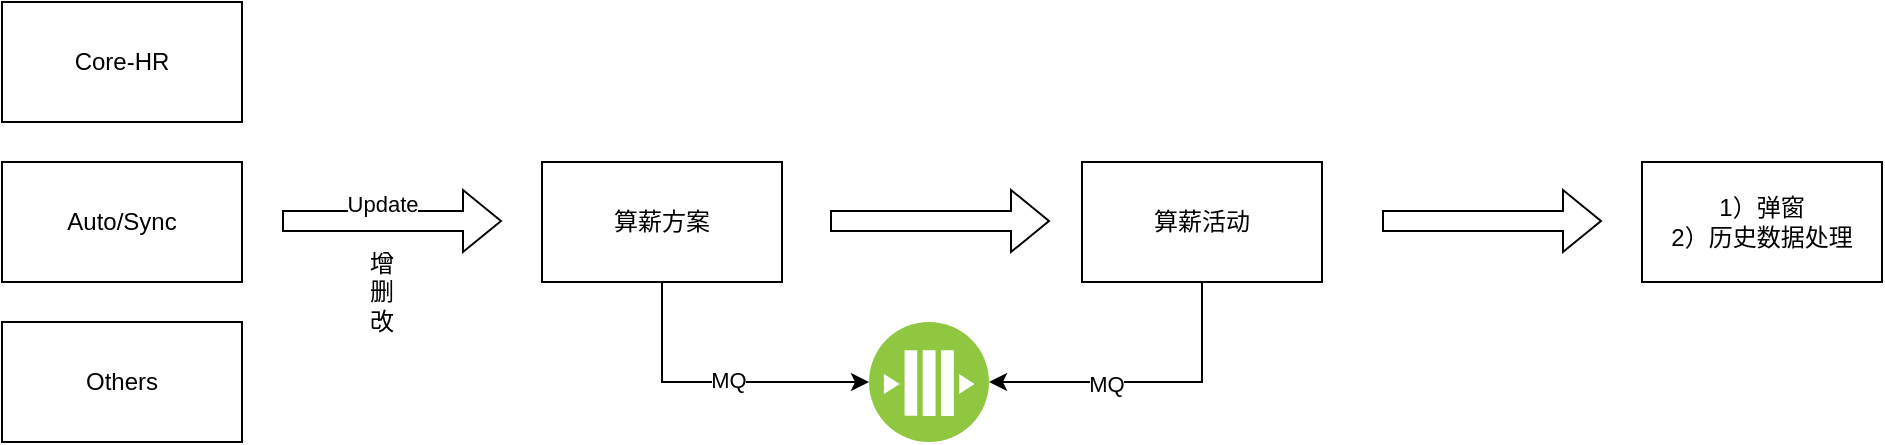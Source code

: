 <mxfile version="16.5.5" type="github">
  <diagram id="zlMd--F1FlE1qULEEaIW" name="Page-1">
    <mxGraphModel dx="1426" dy="794" grid="1" gridSize="10" guides="1" tooltips="1" connect="1" arrows="1" fold="1" page="1" pageScale="1" pageWidth="827" pageHeight="1169" math="0" shadow="0">
      <root>
        <mxCell id="0" />
        <mxCell id="1" parent="0" />
        <mxCell id="VQkMXfwVc6xXb2kO94v5-1" value="Core-HR" style="rounded=0;whiteSpace=wrap;html=1;" vertex="1" parent="1">
          <mxGeometry y="230" width="120" height="60" as="geometry" />
        </mxCell>
        <mxCell id="VQkMXfwVc6xXb2kO94v5-18" style="edgeStyle=orthogonalEdgeStyle;rounded=0;orthogonalLoop=1;jettySize=auto;html=1;entryX=0;entryY=0.5;entryDx=0;entryDy=0;exitX=0.5;exitY=1;exitDx=0;exitDy=0;" edge="1" parent="1" source="VQkMXfwVc6xXb2kO94v5-2" target="VQkMXfwVc6xXb2kO94v5-17">
          <mxGeometry relative="1" as="geometry" />
        </mxCell>
        <mxCell id="VQkMXfwVc6xXb2kO94v5-20" value="MQ" style="edgeLabel;html=1;align=center;verticalAlign=middle;resizable=0;points=[];" vertex="1" connectable="0" parent="VQkMXfwVc6xXb2kO94v5-18">
          <mxGeometry x="0.081" y="1" relative="1" as="geometry">
            <mxPoint as="offset" />
          </mxGeometry>
        </mxCell>
        <mxCell id="VQkMXfwVc6xXb2kO94v5-2" value="算薪方案" style="rounded=0;whiteSpace=wrap;html=1;" vertex="1" parent="1">
          <mxGeometry x="270" y="310" width="120" height="60" as="geometry" />
        </mxCell>
        <mxCell id="VQkMXfwVc6xXb2kO94v5-3" value="Auto/Sync" style="rounded=0;whiteSpace=wrap;html=1;" vertex="1" parent="1">
          <mxGeometry y="310" width="120" height="60" as="geometry" />
        </mxCell>
        <mxCell id="VQkMXfwVc6xXb2kO94v5-19" style="edgeStyle=orthogonalEdgeStyle;rounded=0;orthogonalLoop=1;jettySize=auto;html=1;entryX=1;entryY=0.5;entryDx=0;entryDy=0;exitX=0.5;exitY=1;exitDx=0;exitDy=0;" edge="1" parent="1" source="VQkMXfwVc6xXb2kO94v5-4" target="VQkMXfwVc6xXb2kO94v5-17">
          <mxGeometry relative="1" as="geometry" />
        </mxCell>
        <mxCell id="VQkMXfwVc6xXb2kO94v5-21" value="MQ" style="edgeLabel;html=1;align=center;verticalAlign=middle;resizable=0;points=[];" vertex="1" connectable="0" parent="VQkMXfwVc6xXb2kO94v5-19">
          <mxGeometry x="0.252" y="1" relative="1" as="geometry">
            <mxPoint as="offset" />
          </mxGeometry>
        </mxCell>
        <mxCell id="VQkMXfwVc6xXb2kO94v5-4" value="算薪活动" style="rounded=0;whiteSpace=wrap;html=1;" vertex="1" parent="1">
          <mxGeometry x="540" y="310" width="120" height="60" as="geometry" />
        </mxCell>
        <mxCell id="VQkMXfwVc6xXb2kO94v5-9" value="Others" style="rounded=0;whiteSpace=wrap;html=1;" vertex="1" parent="1">
          <mxGeometry y="390" width="120" height="60" as="geometry" />
        </mxCell>
        <mxCell id="VQkMXfwVc6xXb2kO94v5-11" value="" style="shape=flexArrow;endArrow=classic;html=1;rounded=0;" edge="1" parent="1">
          <mxGeometry width="50" height="50" relative="1" as="geometry">
            <mxPoint x="140" y="339.5" as="sourcePoint" />
            <mxPoint x="250" y="339.5" as="targetPoint" />
          </mxGeometry>
        </mxCell>
        <mxCell id="VQkMXfwVc6xXb2kO94v5-14" value="Update" style="edgeLabel;html=1;align=center;verticalAlign=middle;resizable=0;points=[];" vertex="1" connectable="0" parent="VQkMXfwVc6xXb2kO94v5-11">
          <mxGeometry x="0.436" relative="1" as="geometry">
            <mxPoint x="-29" y="-9" as="offset" />
          </mxGeometry>
        </mxCell>
        <mxCell id="VQkMXfwVc6xXb2kO94v5-13" value="增&lt;br&gt;删&lt;br&gt;改" style="text;html=1;strokeColor=none;fillColor=none;align=center;verticalAlign=middle;whiteSpace=wrap;rounded=0;" vertex="1" parent="1">
          <mxGeometry x="160" y="360" width="60" height="30" as="geometry" />
        </mxCell>
        <mxCell id="VQkMXfwVc6xXb2kO94v5-17" value="" style="aspect=fixed;perimeter=ellipsePerimeter;html=1;align=center;shadow=0;dashed=0;fontColor=#4277BB;labelBackgroundColor=#ffffff;fontSize=12;spacingTop=3;image;image=img/lib/ibm/blockchain/message_bus.svg;" vertex="1" parent="1">
          <mxGeometry x="433.5" y="390" width="60" height="60" as="geometry" />
        </mxCell>
        <mxCell id="VQkMXfwVc6xXb2kO94v5-22" value="" style="shape=flexArrow;endArrow=classic;html=1;rounded=0;" edge="1" parent="1">
          <mxGeometry width="50" height="50" relative="1" as="geometry">
            <mxPoint x="414" y="339.5" as="sourcePoint" />
            <mxPoint x="524" y="339.5" as="targetPoint" />
          </mxGeometry>
        </mxCell>
        <mxCell id="VQkMXfwVc6xXb2kO94v5-24" value="" style="shape=flexArrow;endArrow=classic;html=1;rounded=0;" edge="1" parent="1">
          <mxGeometry width="50" height="50" relative="1" as="geometry">
            <mxPoint x="690" y="339.5" as="sourcePoint" />
            <mxPoint x="800" y="339.5" as="targetPoint" />
          </mxGeometry>
        </mxCell>
        <mxCell id="VQkMXfwVc6xXb2kO94v5-25" value="1）弹窗&lt;br&gt;2）历史数据处理" style="rounded=0;whiteSpace=wrap;html=1;" vertex="1" parent="1">
          <mxGeometry x="820" y="310" width="120" height="60" as="geometry" />
        </mxCell>
      </root>
    </mxGraphModel>
  </diagram>
</mxfile>
